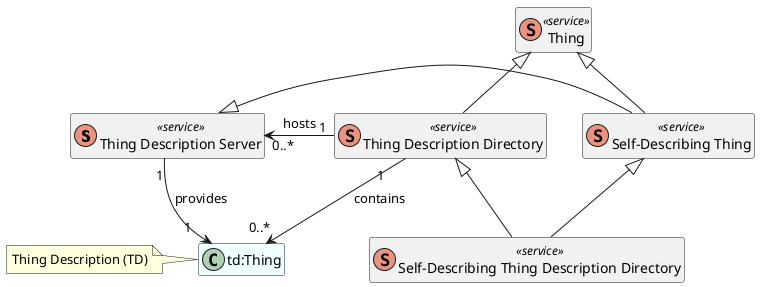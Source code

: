 @startuml exploration-class-diagram
/' global configurations '/
hide methods
hide members

class Server as "Thing Description Server" <<(S,#eb937f) service>>

class Thing <<(S,#eb937f) service>>
together {
    class SelfDesc as "Self-Describing Thing" <<(S,#eb937f) service>>
    class Directory as "Thing Description Directory" <<(S,#eb937f) service>>
    class SelfDirectory as "Self-Describing Thing Description Directory" <<(S,#eb937f) service>>
}

class TD as "td:Thing" #Azure
note left: Thing Description (TD)

/' relations '/
Thing <|-- SelfDesc
Server <|-- SelfDesc
Thing <|-- Directory
Directory <|-- SelfDirectory
SelfDesc <|-- SelfDirectory
Server "1" --> "1  " TD: provides
Directory "1   " --> "   0..*" TD: contains
Directory "   1" --> "0..*   " Server: hosts


@enduml
